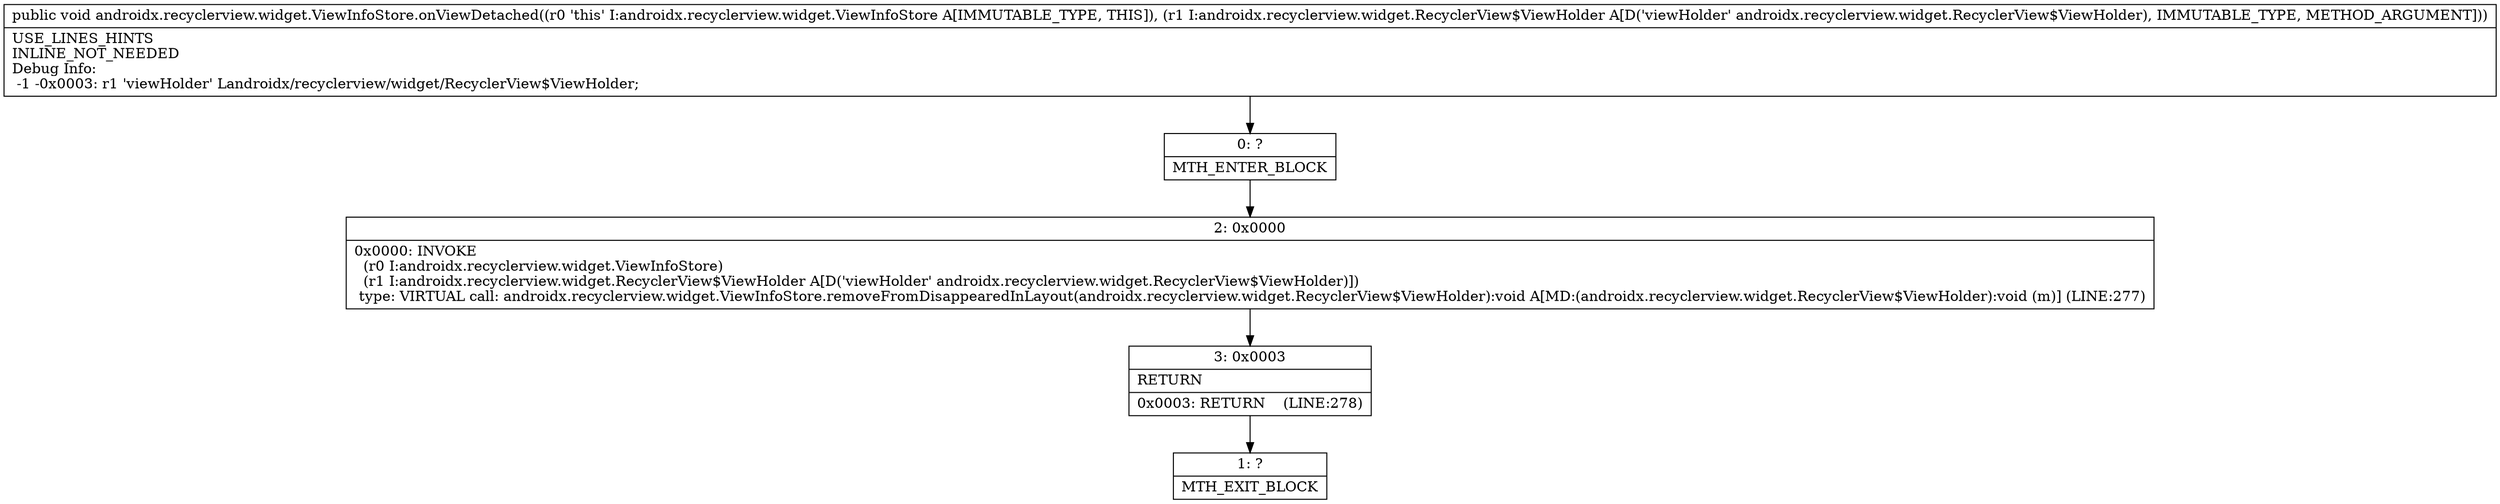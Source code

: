 digraph "CFG forandroidx.recyclerview.widget.ViewInfoStore.onViewDetached(Landroidx\/recyclerview\/widget\/RecyclerView$ViewHolder;)V" {
Node_0 [shape=record,label="{0\:\ ?|MTH_ENTER_BLOCK\l}"];
Node_2 [shape=record,label="{2\:\ 0x0000|0x0000: INVOKE  \l  (r0 I:androidx.recyclerview.widget.ViewInfoStore)\l  (r1 I:androidx.recyclerview.widget.RecyclerView$ViewHolder A[D('viewHolder' androidx.recyclerview.widget.RecyclerView$ViewHolder)])\l type: VIRTUAL call: androidx.recyclerview.widget.ViewInfoStore.removeFromDisappearedInLayout(androidx.recyclerview.widget.RecyclerView$ViewHolder):void A[MD:(androidx.recyclerview.widget.RecyclerView$ViewHolder):void (m)] (LINE:277)\l}"];
Node_3 [shape=record,label="{3\:\ 0x0003|RETURN\l|0x0003: RETURN    (LINE:278)\l}"];
Node_1 [shape=record,label="{1\:\ ?|MTH_EXIT_BLOCK\l}"];
MethodNode[shape=record,label="{public void androidx.recyclerview.widget.ViewInfoStore.onViewDetached((r0 'this' I:androidx.recyclerview.widget.ViewInfoStore A[IMMUTABLE_TYPE, THIS]), (r1 I:androidx.recyclerview.widget.RecyclerView$ViewHolder A[D('viewHolder' androidx.recyclerview.widget.RecyclerView$ViewHolder), IMMUTABLE_TYPE, METHOD_ARGUMENT]))  | USE_LINES_HINTS\lINLINE_NOT_NEEDED\lDebug Info:\l  \-1 \-0x0003: r1 'viewHolder' Landroidx\/recyclerview\/widget\/RecyclerView$ViewHolder;\l}"];
MethodNode -> Node_0;Node_0 -> Node_2;
Node_2 -> Node_3;
Node_3 -> Node_1;
}


